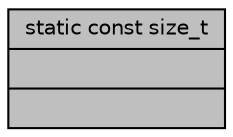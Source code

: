 digraph "static const size_t"
{
 // LATEX_PDF_SIZE
  bgcolor="transparent";
  edge [fontname="Helvetica",fontsize="10",labelfontname="Helvetica",labelfontsize="10"];
  node [fontname="Helvetica",fontsize="10",shape=record];
  Node1 [label="{static const size_t\n||}",height=0.2,width=0.4,color="black", fillcolor="grey75", style="filled", fontcolor="black",tooltip=" "];
}
